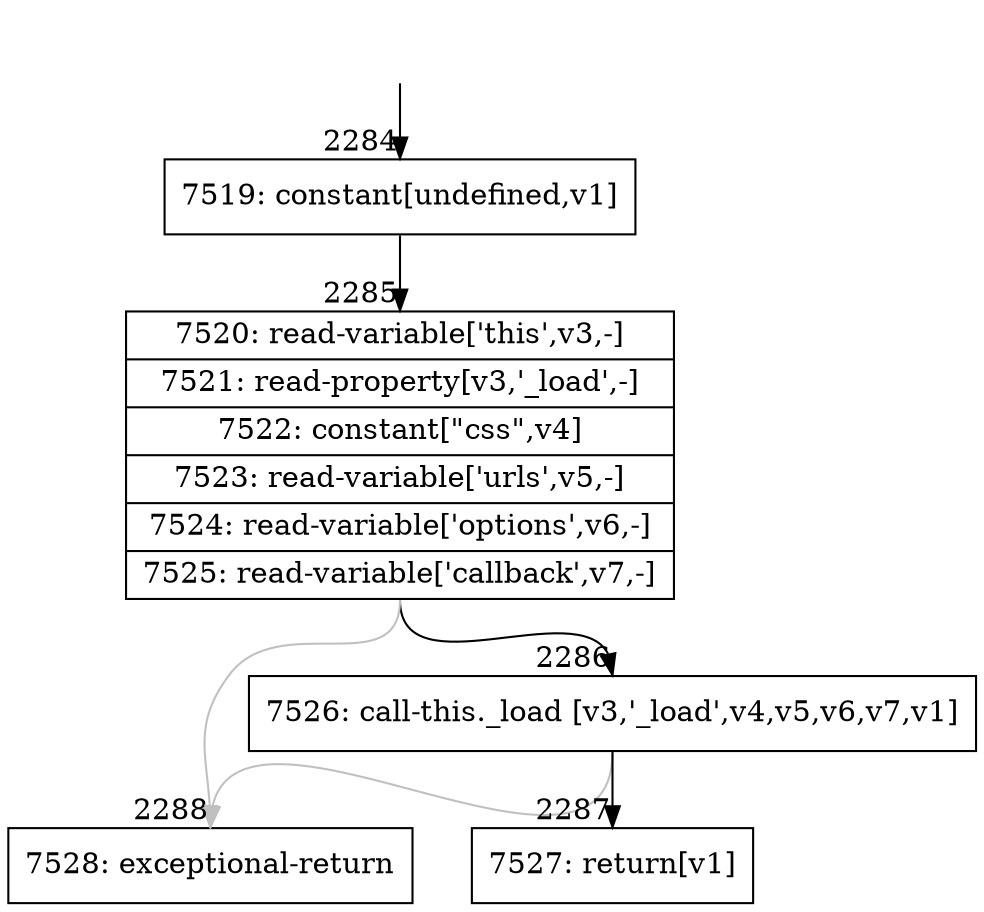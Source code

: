 digraph {
rankdir="TD"
BB_entry111[shape=none,label=""];
BB_entry111 -> BB2284 [tailport=s, headport=n, headlabel="    2284"]
BB2284 [shape=record label="{7519: constant[undefined,v1]}" ] 
BB2284 -> BB2285 [tailport=s, headport=n, headlabel="      2285"]
BB2285 [shape=record label="{7520: read-variable['this',v3,-]|7521: read-property[v3,'_load',-]|7522: constant[\"css\",v4]|7523: read-variable['urls',v5,-]|7524: read-variable['options',v6,-]|7525: read-variable['callback',v7,-]}" ] 
BB2285 -> BB2286 [tailport=s, headport=n, headlabel="      2286"]
BB2285 -> BB2288 [tailport=s, headport=n, color=gray, headlabel="      2288"]
BB2286 [shape=record label="{7526: call-this._load [v3,'_load',v4,v5,v6,v7,v1]}" ] 
BB2286 -> BB2287 [tailport=s, headport=n, headlabel="      2287"]
BB2286 -> BB2288 [tailport=s, headport=n, color=gray]
BB2287 [shape=record label="{7527: return[v1]}" ] 
BB2288 [shape=record label="{7528: exceptional-return}" ] 
//#$~ 4010
}
